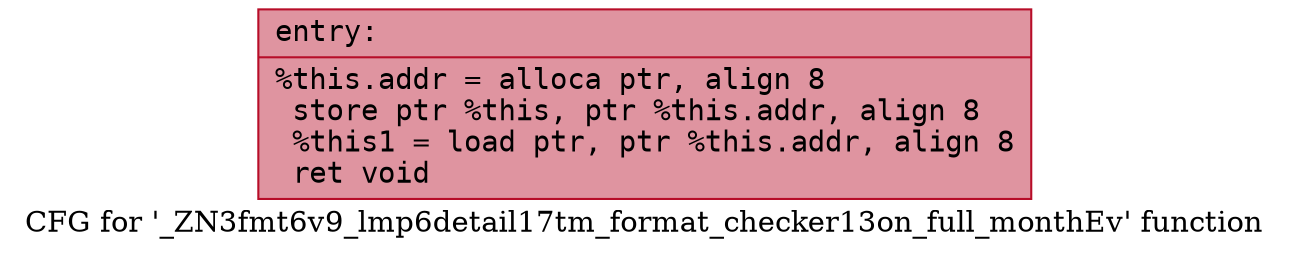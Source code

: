 digraph "CFG for '_ZN3fmt6v9_lmp6detail17tm_format_checker13on_full_monthEv' function" {
	label="CFG for '_ZN3fmt6v9_lmp6detail17tm_format_checker13on_full_monthEv' function";

	Node0x5584168eeec0 [shape=record,color="#b70d28ff", style=filled, fillcolor="#b70d2870" fontname="Courier",label="{entry:\l|  %this.addr = alloca ptr, align 8\l  store ptr %this, ptr %this.addr, align 8\l  %this1 = load ptr, ptr %this.addr, align 8\l  ret void\l}"];
}
